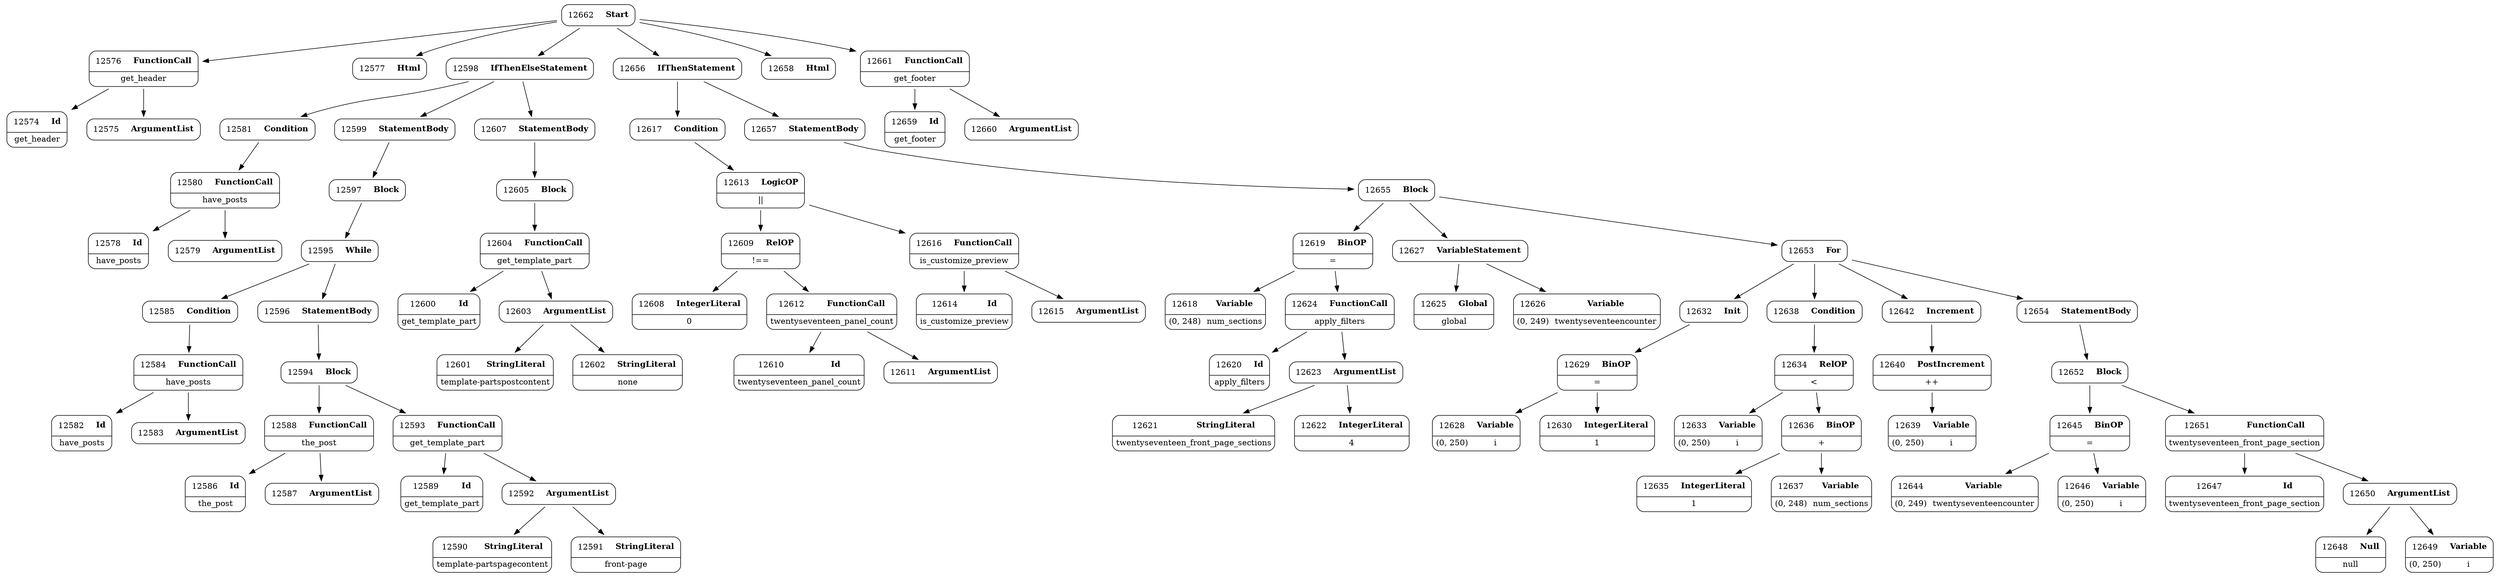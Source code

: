 digraph ast {
node [shape=none];
12574 [label=<<TABLE border='1' cellspacing='0' cellpadding='10' style='rounded' ><TR><TD border='0'>12574</TD><TD border='0'><B>Id</B></TD></TR><HR/><TR><TD border='0' cellpadding='5' colspan='2'>get_header</TD></TR></TABLE>>];
12575 [label=<<TABLE border='1' cellspacing='0' cellpadding='10' style='rounded' ><TR><TD border='0'>12575</TD><TD border='0'><B>ArgumentList</B></TD></TR></TABLE>>];
12576 [label=<<TABLE border='1' cellspacing='0' cellpadding='10' style='rounded' ><TR><TD border='0'>12576</TD><TD border='0'><B>FunctionCall</B></TD></TR><HR/><TR><TD border='0' cellpadding='5' colspan='2'>get_header</TD></TR></TABLE>>];
12576 -> 12574 [weight=2];
12576 -> 12575 [weight=2];
12577 [label=<<TABLE border='1' cellspacing='0' cellpadding='10' style='rounded' ><TR><TD border='0'>12577</TD><TD border='0'><B>Html</B></TD></TR></TABLE>>];
12578 [label=<<TABLE border='1' cellspacing='0' cellpadding='10' style='rounded' ><TR><TD border='0'>12578</TD><TD border='0'><B>Id</B></TD></TR><HR/><TR><TD border='0' cellpadding='5' colspan='2'>have_posts</TD></TR></TABLE>>];
12579 [label=<<TABLE border='1' cellspacing='0' cellpadding='10' style='rounded' ><TR><TD border='0'>12579</TD><TD border='0'><B>ArgumentList</B></TD></TR></TABLE>>];
12580 [label=<<TABLE border='1' cellspacing='0' cellpadding='10' style='rounded' ><TR><TD border='0'>12580</TD><TD border='0'><B>FunctionCall</B></TD></TR><HR/><TR><TD border='0' cellpadding='5' colspan='2'>have_posts</TD></TR></TABLE>>];
12580 -> 12578 [weight=2];
12580 -> 12579 [weight=2];
12581 [label=<<TABLE border='1' cellspacing='0' cellpadding='10' style='rounded' ><TR><TD border='0'>12581</TD><TD border='0'><B>Condition</B></TD></TR></TABLE>>];
12581 -> 12580 [weight=2];
12582 [label=<<TABLE border='1' cellspacing='0' cellpadding='10' style='rounded' ><TR><TD border='0'>12582</TD><TD border='0'><B>Id</B></TD></TR><HR/><TR><TD border='0' cellpadding='5' colspan='2'>have_posts</TD></TR></TABLE>>];
12583 [label=<<TABLE border='1' cellspacing='0' cellpadding='10' style='rounded' ><TR><TD border='0'>12583</TD><TD border='0'><B>ArgumentList</B></TD></TR></TABLE>>];
12584 [label=<<TABLE border='1' cellspacing='0' cellpadding='10' style='rounded' ><TR><TD border='0'>12584</TD><TD border='0'><B>FunctionCall</B></TD></TR><HR/><TR><TD border='0' cellpadding='5' colspan='2'>have_posts</TD></TR></TABLE>>];
12584 -> 12582 [weight=2];
12584 -> 12583 [weight=2];
12585 [label=<<TABLE border='1' cellspacing='0' cellpadding='10' style='rounded' ><TR><TD border='0'>12585</TD><TD border='0'><B>Condition</B></TD></TR></TABLE>>];
12585 -> 12584 [weight=2];
12586 [label=<<TABLE border='1' cellspacing='0' cellpadding='10' style='rounded' ><TR><TD border='0'>12586</TD><TD border='0'><B>Id</B></TD></TR><HR/><TR><TD border='0' cellpadding='5' colspan='2'>the_post</TD></TR></TABLE>>];
12587 [label=<<TABLE border='1' cellspacing='0' cellpadding='10' style='rounded' ><TR><TD border='0'>12587</TD><TD border='0'><B>ArgumentList</B></TD></TR></TABLE>>];
12588 [label=<<TABLE border='1' cellspacing='0' cellpadding='10' style='rounded' ><TR><TD border='0'>12588</TD><TD border='0'><B>FunctionCall</B></TD></TR><HR/><TR><TD border='0' cellpadding='5' colspan='2'>the_post</TD></TR></TABLE>>];
12588 -> 12586 [weight=2];
12588 -> 12587 [weight=2];
12589 [label=<<TABLE border='1' cellspacing='0' cellpadding='10' style='rounded' ><TR><TD border='0'>12589</TD><TD border='0'><B>Id</B></TD></TR><HR/><TR><TD border='0' cellpadding='5' colspan='2'>get_template_part</TD></TR></TABLE>>];
12590 [label=<<TABLE border='1' cellspacing='0' cellpadding='10' style='rounded' ><TR><TD border='0'>12590</TD><TD border='0'><B>StringLiteral</B></TD></TR><HR/><TR><TD border='0' cellpadding='5' colspan='2'>template-partspagecontent</TD></TR></TABLE>>];
12591 [label=<<TABLE border='1' cellspacing='0' cellpadding='10' style='rounded' ><TR><TD border='0'>12591</TD><TD border='0'><B>StringLiteral</B></TD></TR><HR/><TR><TD border='0' cellpadding='5' colspan='2'>front-page</TD></TR></TABLE>>];
12592 [label=<<TABLE border='1' cellspacing='0' cellpadding='10' style='rounded' ><TR><TD border='0'>12592</TD><TD border='0'><B>ArgumentList</B></TD></TR></TABLE>>];
12592 -> 12590 [weight=2];
12592 -> 12591 [weight=2];
12593 [label=<<TABLE border='1' cellspacing='0' cellpadding='10' style='rounded' ><TR><TD border='0'>12593</TD><TD border='0'><B>FunctionCall</B></TD></TR><HR/><TR><TD border='0' cellpadding='5' colspan='2'>get_template_part</TD></TR></TABLE>>];
12593 -> 12589 [weight=2];
12593 -> 12592 [weight=2];
12594 [label=<<TABLE border='1' cellspacing='0' cellpadding='10' style='rounded' ><TR><TD border='0'>12594</TD><TD border='0'><B>Block</B></TD></TR></TABLE>>];
12594 -> 12588 [weight=2];
12594 -> 12593 [weight=2];
12595 [label=<<TABLE border='1' cellspacing='0' cellpadding='10' style='rounded' ><TR><TD border='0'>12595</TD><TD border='0'><B>While</B></TD></TR></TABLE>>];
12595 -> 12585 [weight=2];
12595 -> 12596 [weight=2];
12596 [label=<<TABLE border='1' cellspacing='0' cellpadding='10' style='rounded' ><TR><TD border='0'>12596</TD><TD border='0'><B>StatementBody</B></TD></TR></TABLE>>];
12596 -> 12594 [weight=2];
12597 [label=<<TABLE border='1' cellspacing='0' cellpadding='10' style='rounded' ><TR><TD border='0'>12597</TD><TD border='0'><B>Block</B></TD></TR></TABLE>>];
12597 -> 12595 [weight=2];
12598 [label=<<TABLE border='1' cellspacing='0' cellpadding='10' style='rounded' ><TR><TD border='0'>12598</TD><TD border='0'><B>IfThenElseStatement</B></TD></TR></TABLE>>];
12598 -> 12581 [weight=2];
12598 -> 12599 [weight=2];
12598 -> 12607 [weight=2];
12599 [label=<<TABLE border='1' cellspacing='0' cellpadding='10' style='rounded' ><TR><TD border='0'>12599</TD><TD border='0'><B>StatementBody</B></TD></TR></TABLE>>];
12599 -> 12597 [weight=2];
12600 [label=<<TABLE border='1' cellspacing='0' cellpadding='10' style='rounded' ><TR><TD border='0'>12600</TD><TD border='0'><B>Id</B></TD></TR><HR/><TR><TD border='0' cellpadding='5' colspan='2'>get_template_part</TD></TR></TABLE>>];
12601 [label=<<TABLE border='1' cellspacing='0' cellpadding='10' style='rounded' ><TR><TD border='0'>12601</TD><TD border='0'><B>StringLiteral</B></TD></TR><HR/><TR><TD border='0' cellpadding='5' colspan='2'>template-partspostcontent</TD></TR></TABLE>>];
12602 [label=<<TABLE border='1' cellspacing='0' cellpadding='10' style='rounded' ><TR><TD border='0'>12602</TD><TD border='0'><B>StringLiteral</B></TD></TR><HR/><TR><TD border='0' cellpadding='5' colspan='2'>none</TD></TR></TABLE>>];
12603 [label=<<TABLE border='1' cellspacing='0' cellpadding='10' style='rounded' ><TR><TD border='0'>12603</TD><TD border='0'><B>ArgumentList</B></TD></TR></TABLE>>];
12603 -> 12601 [weight=2];
12603 -> 12602 [weight=2];
12604 [label=<<TABLE border='1' cellspacing='0' cellpadding='10' style='rounded' ><TR><TD border='0'>12604</TD><TD border='0'><B>FunctionCall</B></TD></TR><HR/><TR><TD border='0' cellpadding='5' colspan='2'>get_template_part</TD></TR></TABLE>>];
12604 -> 12600 [weight=2];
12604 -> 12603 [weight=2];
12605 [label=<<TABLE border='1' cellspacing='0' cellpadding='10' style='rounded' ><TR><TD border='0'>12605</TD><TD border='0'><B>Block</B></TD></TR></TABLE>>];
12605 -> 12604 [weight=2];
12607 [label=<<TABLE border='1' cellspacing='0' cellpadding='10' style='rounded' ><TR><TD border='0'>12607</TD><TD border='0'><B>StatementBody</B></TD></TR></TABLE>>];
12607 -> 12605 [weight=2];
12608 [label=<<TABLE border='1' cellspacing='0' cellpadding='10' style='rounded' ><TR><TD border='0'>12608</TD><TD border='0'><B>IntegerLiteral</B></TD></TR><HR/><TR><TD border='0' cellpadding='5' colspan='2'>0</TD></TR></TABLE>>];
12609 [label=<<TABLE border='1' cellspacing='0' cellpadding='10' style='rounded' ><TR><TD border='0'>12609</TD><TD border='0'><B>RelOP</B></TD></TR><HR/><TR><TD border='0' cellpadding='5' colspan='2'>!==</TD></TR></TABLE>>];
12609 -> 12608 [weight=2];
12609 -> 12612 [weight=2];
12610 [label=<<TABLE border='1' cellspacing='0' cellpadding='10' style='rounded' ><TR><TD border='0'>12610</TD><TD border='0'><B>Id</B></TD></TR><HR/><TR><TD border='0' cellpadding='5' colspan='2'>twentyseventeen_panel_count</TD></TR></TABLE>>];
12611 [label=<<TABLE border='1' cellspacing='0' cellpadding='10' style='rounded' ><TR><TD border='0'>12611</TD><TD border='0'><B>ArgumentList</B></TD></TR></TABLE>>];
12612 [label=<<TABLE border='1' cellspacing='0' cellpadding='10' style='rounded' ><TR><TD border='0'>12612</TD><TD border='0'><B>FunctionCall</B></TD></TR><HR/><TR><TD border='0' cellpadding='5' colspan='2'>twentyseventeen_panel_count</TD></TR></TABLE>>];
12612 -> 12610 [weight=2];
12612 -> 12611 [weight=2];
12613 [label=<<TABLE border='1' cellspacing='0' cellpadding='10' style='rounded' ><TR><TD border='0'>12613</TD><TD border='0'><B>LogicOP</B></TD></TR><HR/><TR><TD border='0' cellpadding='5' colspan='2'>||</TD></TR></TABLE>>];
12613 -> 12609 [weight=2];
12613 -> 12616 [weight=2];
12614 [label=<<TABLE border='1' cellspacing='0' cellpadding='10' style='rounded' ><TR><TD border='0'>12614</TD><TD border='0'><B>Id</B></TD></TR><HR/><TR><TD border='0' cellpadding='5' colspan='2'>is_customize_preview</TD></TR></TABLE>>];
12615 [label=<<TABLE border='1' cellspacing='0' cellpadding='10' style='rounded' ><TR><TD border='0'>12615</TD><TD border='0'><B>ArgumentList</B></TD></TR></TABLE>>];
12616 [label=<<TABLE border='1' cellspacing='0' cellpadding='10' style='rounded' ><TR><TD border='0'>12616</TD><TD border='0'><B>FunctionCall</B></TD></TR><HR/><TR><TD border='0' cellpadding='5' colspan='2'>is_customize_preview</TD></TR></TABLE>>];
12616 -> 12614 [weight=2];
12616 -> 12615 [weight=2];
12617 [label=<<TABLE border='1' cellspacing='0' cellpadding='10' style='rounded' ><TR><TD border='0'>12617</TD><TD border='0'><B>Condition</B></TD></TR></TABLE>>];
12617 -> 12613 [weight=2];
12618 [label=<<TABLE border='1' cellspacing='0' cellpadding='10' style='rounded' ><TR><TD border='0'>12618</TD><TD border='0'><B>Variable</B></TD></TR><HR/><TR><TD border='0' cellpadding='5'>(0, 248)</TD><TD border='0' cellpadding='5'>num_sections</TD></TR></TABLE>>];
12619 [label=<<TABLE border='1' cellspacing='0' cellpadding='10' style='rounded' ><TR><TD border='0'>12619</TD><TD border='0'><B>BinOP</B></TD></TR><HR/><TR><TD border='0' cellpadding='5' colspan='2'>=</TD></TR></TABLE>>];
12619 -> 12618 [weight=2];
12619 -> 12624 [weight=2];
12620 [label=<<TABLE border='1' cellspacing='0' cellpadding='10' style='rounded' ><TR><TD border='0'>12620</TD><TD border='0'><B>Id</B></TD></TR><HR/><TR><TD border='0' cellpadding='5' colspan='2'>apply_filters</TD></TR></TABLE>>];
12621 [label=<<TABLE border='1' cellspacing='0' cellpadding='10' style='rounded' ><TR><TD border='0'>12621</TD><TD border='0'><B>StringLiteral</B></TD></TR><HR/><TR><TD border='0' cellpadding='5' colspan='2'>twentyseventeen_front_page_sections</TD></TR></TABLE>>];
12622 [label=<<TABLE border='1' cellspacing='0' cellpadding='10' style='rounded' ><TR><TD border='0'>12622</TD><TD border='0'><B>IntegerLiteral</B></TD></TR><HR/><TR><TD border='0' cellpadding='5' colspan='2'>4</TD></TR></TABLE>>];
12623 [label=<<TABLE border='1' cellspacing='0' cellpadding='10' style='rounded' ><TR><TD border='0'>12623</TD><TD border='0'><B>ArgumentList</B></TD></TR></TABLE>>];
12623 -> 12621 [weight=2];
12623 -> 12622 [weight=2];
12624 [label=<<TABLE border='1' cellspacing='0' cellpadding='10' style='rounded' ><TR><TD border='0'>12624</TD><TD border='0'><B>FunctionCall</B></TD></TR><HR/><TR><TD border='0' cellpadding='5' colspan='2'>apply_filters</TD></TR></TABLE>>];
12624 -> 12620 [weight=2];
12624 -> 12623 [weight=2];
12625 [label=<<TABLE border='1' cellspacing='0' cellpadding='10' style='rounded' ><TR><TD border='0'>12625</TD><TD border='0'><B>Global</B></TD></TR><HR/><TR><TD border='0' cellpadding='5' colspan='2'>global</TD></TR></TABLE>>];
12626 [label=<<TABLE border='1' cellspacing='0' cellpadding='10' style='rounded' ><TR><TD border='0'>12626</TD><TD border='0'><B>Variable</B></TD></TR><HR/><TR><TD border='0' cellpadding='5'>(0, 249)</TD><TD border='0' cellpadding='5'>twentyseventeencounter</TD></TR></TABLE>>];
12627 [label=<<TABLE border='1' cellspacing='0' cellpadding='10' style='rounded' ><TR><TD border='0'>12627</TD><TD border='0'><B>VariableStatement</B></TD></TR></TABLE>>];
12627 -> 12625 [weight=2];
12627 -> 12626 [weight=2];
12628 [label=<<TABLE border='1' cellspacing='0' cellpadding='10' style='rounded' ><TR><TD border='0'>12628</TD><TD border='0'><B>Variable</B></TD></TR><HR/><TR><TD border='0' cellpadding='5'>(0, 250)</TD><TD border='0' cellpadding='5'>i</TD></TR></TABLE>>];
12629 [label=<<TABLE border='1' cellspacing='0' cellpadding='10' style='rounded' ><TR><TD border='0'>12629</TD><TD border='0'><B>BinOP</B></TD></TR><HR/><TR><TD border='0' cellpadding='5' colspan='2'>=</TD></TR></TABLE>>];
12629 -> 12628 [weight=2];
12629 -> 12630 [weight=2];
12630 [label=<<TABLE border='1' cellspacing='0' cellpadding='10' style='rounded' ><TR><TD border='0'>12630</TD><TD border='0'><B>IntegerLiteral</B></TD></TR><HR/><TR><TD border='0' cellpadding='5' colspan='2'>1</TD></TR></TABLE>>];
12632 [label=<<TABLE border='1' cellspacing='0' cellpadding='10' style='rounded' ><TR><TD border='0'>12632</TD><TD border='0'><B>Init</B></TD></TR></TABLE>>];
12632 -> 12629 [weight=2];
12633 [label=<<TABLE border='1' cellspacing='0' cellpadding='10' style='rounded' ><TR><TD border='0'>12633</TD><TD border='0'><B>Variable</B></TD></TR><HR/><TR><TD border='0' cellpadding='5'>(0, 250)</TD><TD border='0' cellpadding='5'>i</TD></TR></TABLE>>];
12634 [label=<<TABLE border='1' cellspacing='0' cellpadding='10' style='rounded' ><TR><TD border='0'>12634</TD><TD border='0'><B>RelOP</B></TD></TR><HR/><TR><TD border='0' cellpadding='5' colspan='2'>&lt;</TD></TR></TABLE>>];
12634 -> 12633 [weight=2];
12634 -> 12636 [weight=2];
12635 [label=<<TABLE border='1' cellspacing='0' cellpadding='10' style='rounded' ><TR><TD border='0'>12635</TD><TD border='0'><B>IntegerLiteral</B></TD></TR><HR/><TR><TD border='0' cellpadding='5' colspan='2'>1</TD></TR></TABLE>>];
12636 [label=<<TABLE border='1' cellspacing='0' cellpadding='10' style='rounded' ><TR><TD border='0'>12636</TD><TD border='0'><B>BinOP</B></TD></TR><HR/><TR><TD border='0' cellpadding='5' colspan='2'>+</TD></TR></TABLE>>];
12636 -> 12635 [weight=2];
12636 -> 12637 [weight=2];
12637 [label=<<TABLE border='1' cellspacing='0' cellpadding='10' style='rounded' ><TR><TD border='0'>12637</TD><TD border='0'><B>Variable</B></TD></TR><HR/><TR><TD border='0' cellpadding='5'>(0, 248)</TD><TD border='0' cellpadding='5'>num_sections</TD></TR></TABLE>>];
12638 [label=<<TABLE border='1' cellspacing='0' cellpadding='10' style='rounded' ><TR><TD border='0'>12638</TD><TD border='0'><B>Condition</B></TD></TR></TABLE>>];
12638 -> 12634 [weight=2];
12639 [label=<<TABLE border='1' cellspacing='0' cellpadding='10' style='rounded' ><TR><TD border='0'>12639</TD><TD border='0'><B>Variable</B></TD></TR><HR/><TR><TD border='0' cellpadding='5'>(0, 250)</TD><TD border='0' cellpadding='5'>i</TD></TR></TABLE>>];
12640 [label=<<TABLE border='1' cellspacing='0' cellpadding='10' style='rounded' ><TR><TD border='0'>12640</TD><TD border='0'><B>PostIncrement</B></TD></TR><HR/><TR><TD border='0' cellpadding='5' colspan='2'>++</TD></TR></TABLE>>];
12640 -> 12639 [weight=2];
12642 [label=<<TABLE border='1' cellspacing='0' cellpadding='10' style='rounded' ><TR><TD border='0'>12642</TD><TD border='0'><B>Increment</B></TD></TR></TABLE>>];
12642 -> 12640 [weight=2];
12644 [label=<<TABLE border='1' cellspacing='0' cellpadding='10' style='rounded' ><TR><TD border='0'>12644</TD><TD border='0'><B>Variable</B></TD></TR><HR/><TR><TD border='0' cellpadding='5'>(0, 249)</TD><TD border='0' cellpadding='5'>twentyseventeencounter</TD></TR></TABLE>>];
12645 [label=<<TABLE border='1' cellspacing='0' cellpadding='10' style='rounded' ><TR><TD border='0'>12645</TD><TD border='0'><B>BinOP</B></TD></TR><HR/><TR><TD border='0' cellpadding='5' colspan='2'>=</TD></TR></TABLE>>];
12645 -> 12644 [weight=2];
12645 -> 12646 [weight=2];
12646 [label=<<TABLE border='1' cellspacing='0' cellpadding='10' style='rounded' ><TR><TD border='0'>12646</TD><TD border='0'><B>Variable</B></TD></TR><HR/><TR><TD border='0' cellpadding='5'>(0, 250)</TD><TD border='0' cellpadding='5'>i</TD></TR></TABLE>>];
12647 [label=<<TABLE border='1' cellspacing='0' cellpadding='10' style='rounded' ><TR><TD border='0'>12647</TD><TD border='0'><B>Id</B></TD></TR><HR/><TR><TD border='0' cellpadding='5' colspan='2'>twentyseventeen_front_page_section</TD></TR></TABLE>>];
12648 [label=<<TABLE border='1' cellspacing='0' cellpadding='10' style='rounded' ><TR><TD border='0'>12648</TD><TD border='0'><B>Null</B></TD></TR><HR/><TR><TD border='0' cellpadding='5' colspan='2'>null</TD></TR></TABLE>>];
12649 [label=<<TABLE border='1' cellspacing='0' cellpadding='10' style='rounded' ><TR><TD border='0'>12649</TD><TD border='0'><B>Variable</B></TD></TR><HR/><TR><TD border='0' cellpadding='5'>(0, 250)</TD><TD border='0' cellpadding='5'>i</TD></TR></TABLE>>];
12650 [label=<<TABLE border='1' cellspacing='0' cellpadding='10' style='rounded' ><TR><TD border='0'>12650</TD><TD border='0'><B>ArgumentList</B></TD></TR></TABLE>>];
12650 -> 12648 [weight=2];
12650 -> 12649 [weight=2];
12651 [label=<<TABLE border='1' cellspacing='0' cellpadding='10' style='rounded' ><TR><TD border='0'>12651</TD><TD border='0'><B>FunctionCall</B></TD></TR><HR/><TR><TD border='0' cellpadding='5' colspan='2'>twentyseventeen_front_page_section</TD></TR></TABLE>>];
12651 -> 12647 [weight=2];
12651 -> 12650 [weight=2];
12652 [label=<<TABLE border='1' cellspacing='0' cellpadding='10' style='rounded' ><TR><TD border='0'>12652</TD><TD border='0'><B>Block</B></TD></TR></TABLE>>];
12652 -> 12645 [weight=2];
12652 -> 12651 [weight=2];
12653 [label=<<TABLE border='1' cellspacing='0' cellpadding='10' style='rounded' ><TR><TD border='0'>12653</TD><TD border='0'><B>For</B></TD></TR></TABLE>>];
12653 -> 12632 [weight=2];
12653 -> 12638 [weight=2];
12653 -> 12642 [weight=2];
12653 -> 12654 [weight=2];
12654 [label=<<TABLE border='1' cellspacing='0' cellpadding='10' style='rounded' ><TR><TD border='0'>12654</TD><TD border='0'><B>StatementBody</B></TD></TR></TABLE>>];
12654 -> 12652 [weight=2];
12655 [label=<<TABLE border='1' cellspacing='0' cellpadding='10' style='rounded' ><TR><TD border='0'>12655</TD><TD border='0'><B>Block</B></TD></TR></TABLE>>];
12655 -> 12619 [weight=2];
12655 -> 12627 [weight=2];
12655 -> 12653 [weight=2];
12656 [label=<<TABLE border='1' cellspacing='0' cellpadding='10' style='rounded' ><TR><TD border='0'>12656</TD><TD border='0'><B>IfThenStatement</B></TD></TR></TABLE>>];
12656 -> 12617 [weight=2];
12656 -> 12657 [weight=2];
12657 [label=<<TABLE border='1' cellspacing='0' cellpadding='10' style='rounded' ><TR><TD border='0'>12657</TD><TD border='0'><B>StatementBody</B></TD></TR></TABLE>>];
12657 -> 12655 [weight=2];
12658 [label=<<TABLE border='1' cellspacing='0' cellpadding='10' style='rounded' ><TR><TD border='0'>12658</TD><TD border='0'><B>Html</B></TD></TR></TABLE>>];
12659 [label=<<TABLE border='1' cellspacing='0' cellpadding='10' style='rounded' ><TR><TD border='0'>12659</TD><TD border='0'><B>Id</B></TD></TR><HR/><TR><TD border='0' cellpadding='5' colspan='2'>get_footer</TD></TR></TABLE>>];
12660 [label=<<TABLE border='1' cellspacing='0' cellpadding='10' style='rounded' ><TR><TD border='0'>12660</TD><TD border='0'><B>ArgumentList</B></TD></TR></TABLE>>];
12661 [label=<<TABLE border='1' cellspacing='0' cellpadding='10' style='rounded' ><TR><TD border='0'>12661</TD><TD border='0'><B>FunctionCall</B></TD></TR><HR/><TR><TD border='0' cellpadding='5' colspan='2'>get_footer</TD></TR></TABLE>>];
12661 -> 12659 [weight=2];
12661 -> 12660 [weight=2];
12662 [label=<<TABLE border='1' cellspacing='0' cellpadding='10' style='rounded' ><TR><TD border='0'>12662</TD><TD border='0'><B>Start</B></TD></TR></TABLE>>];
12662 -> 12576 [weight=2];
12662 -> 12577 [weight=2];
12662 -> 12598 [weight=2];
12662 -> 12656 [weight=2];
12662 -> 12658 [weight=2];
12662 -> 12661 [weight=2];
}
